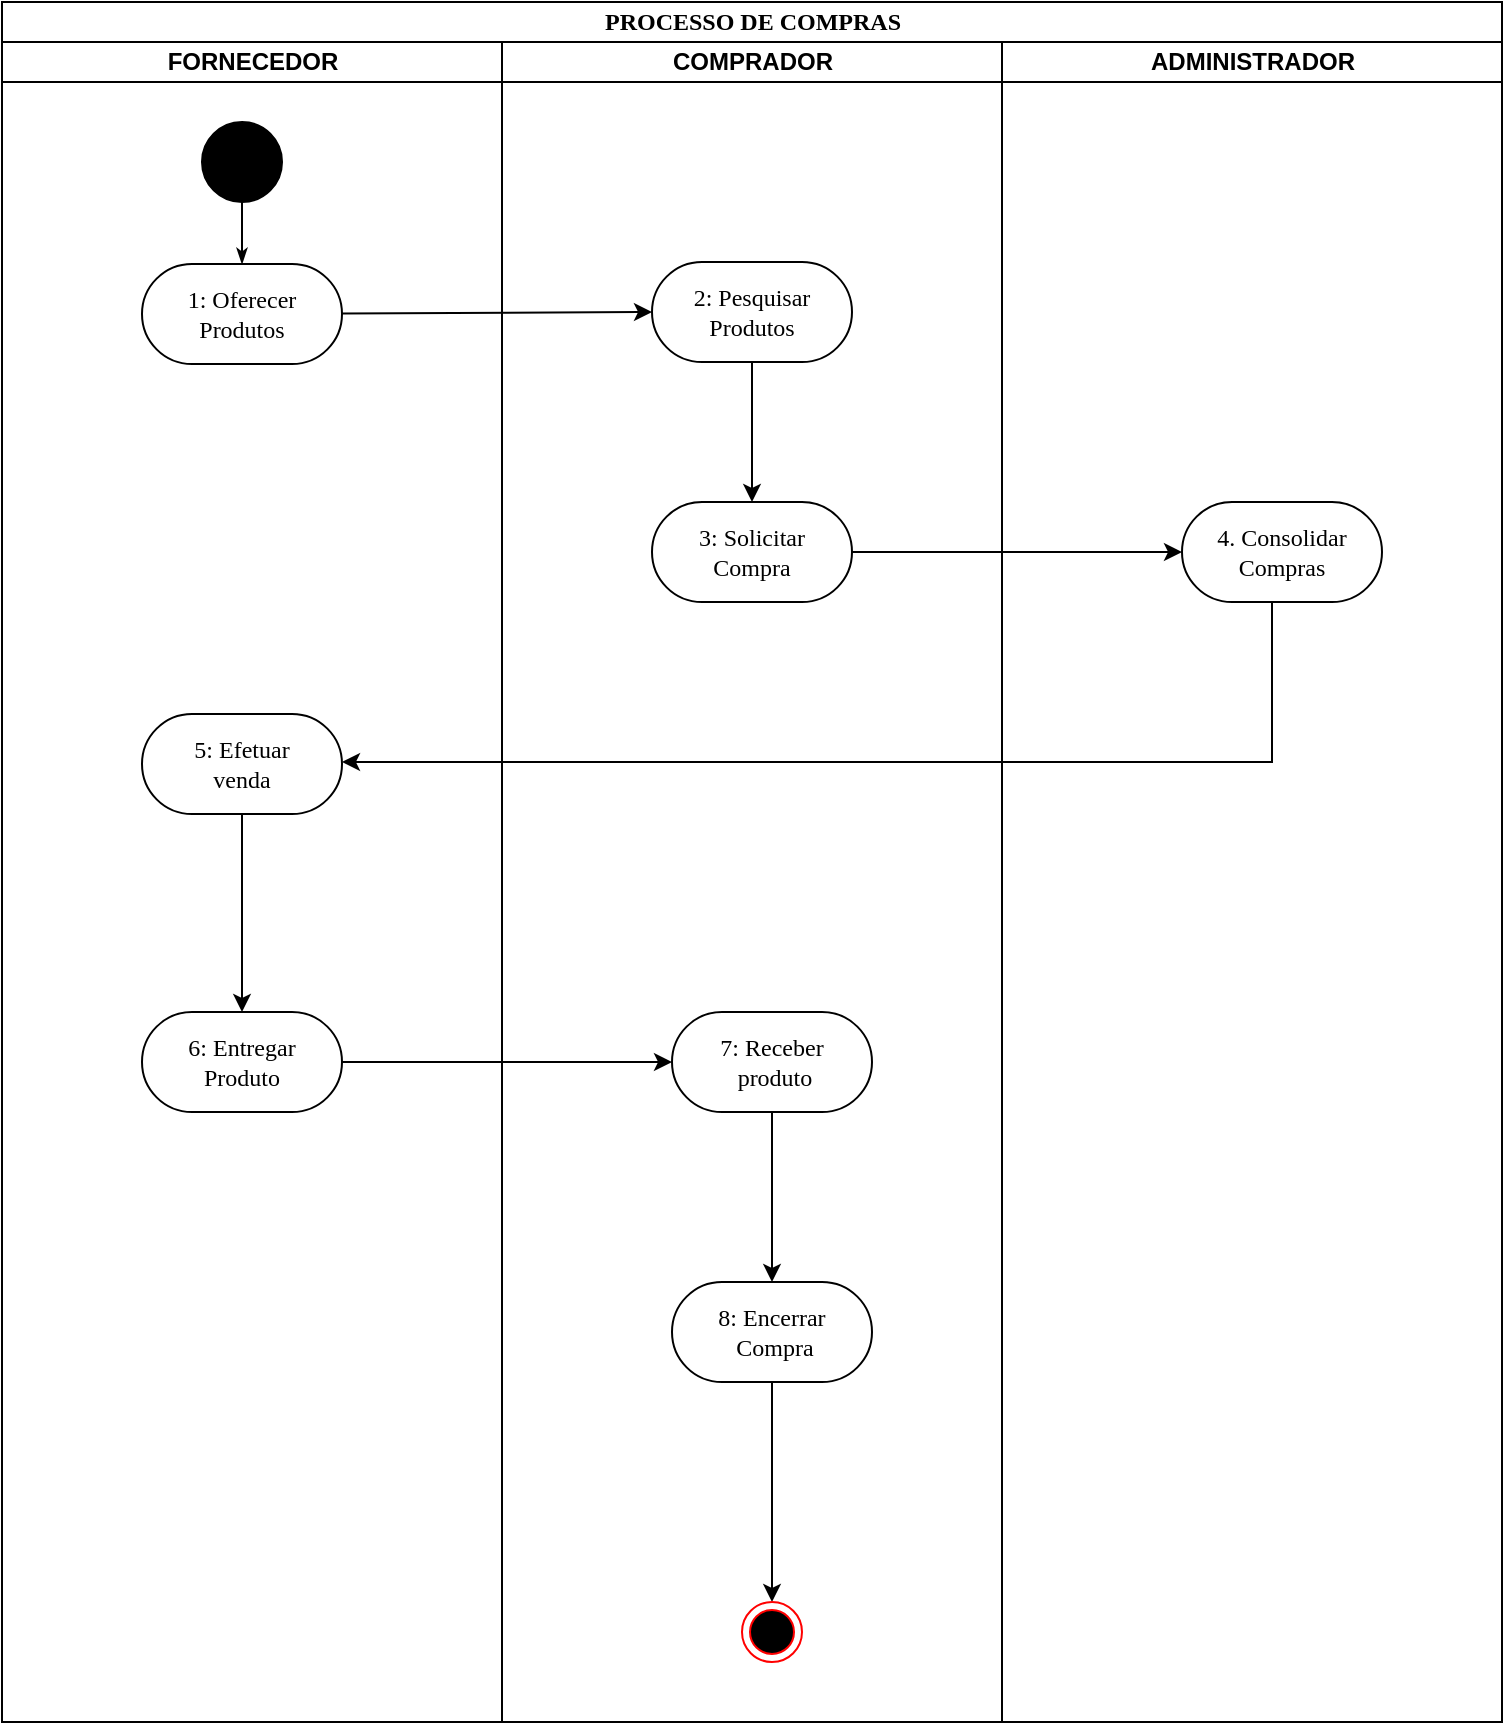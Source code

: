 <mxfile version="15.8.7" type="device" pages="9"><diagram name="Visão Inicial" id="0783ab3e-0a74-02c8-0abd-f7b4e66b4bec"><mxGraphModel dx="1422" dy="832" grid="1" gridSize="10" guides="1" tooltips="1" connect="1" arrows="1" fold="1" page="1" pageScale="1" pageWidth="850" pageHeight="1100" background="none" math="0" shadow="0"><root><mxCell id="0"/><mxCell id="1" parent="0"/><mxCell id="1c1d494c118603dd-1" value="PROCESSO DE COMPRAS" style="swimlane;html=1;childLayout=stackLayout;startSize=20;rounded=0;shadow=0;comic=0;labelBackgroundColor=none;strokeWidth=1;fontFamily=Verdana;fontSize=12;align=center;" parent="1" vertex="1"><mxGeometry x="40" y="20" width="750" height="860" as="geometry"/></mxCell><mxCell id="1c1d494c118603dd-2" value="FORNECEDOR" style="swimlane;html=1;startSize=20;" parent="1c1d494c118603dd-1" vertex="1"><mxGeometry y="20" width="250" height="840" as="geometry"/></mxCell><mxCell id="60571a20871a0731-4" value="" style="ellipse;whiteSpace=wrap;html=1;rounded=0;shadow=0;comic=0;labelBackgroundColor=none;strokeWidth=1;fillColor=#000000;fontFamily=Verdana;fontSize=12;align=center;" parent="1c1d494c118603dd-2" vertex="1"><mxGeometry x="100" y="40" width="40" height="40" as="geometry"/></mxCell><mxCell id="60571a20871a0731-8" value="1: Oferecer&lt;br&gt;Produtos" style="rounded=1;whiteSpace=wrap;html=1;shadow=0;comic=0;labelBackgroundColor=none;strokeWidth=1;fontFamily=Verdana;fontSize=12;align=center;arcSize=50;" parent="1c1d494c118603dd-2" vertex="1"><mxGeometry x="70" y="111" width="100" height="50" as="geometry"/></mxCell><mxCell id="1c1d494c118603dd-27" style="edgeStyle=orthogonalEdgeStyle;rounded=0;html=1;labelBackgroundColor=none;startArrow=none;startFill=0;startSize=5;endArrow=classicThin;endFill=1;endSize=5;jettySize=auto;orthogonalLoop=1;strokeWidth=1;fontFamily=Verdana;fontSize=12" parent="1c1d494c118603dd-2" source="60571a20871a0731-4" target="60571a20871a0731-8" edge="1"><mxGeometry relative="1" as="geometry"/></mxCell><mxCell id="J0jTZ6sXV_bPHrIqgwzk-31" style="edgeStyle=none;rounded=0;orthogonalLoop=1;jettySize=auto;html=1;entryX=0.5;entryY=0;entryDx=0;entryDy=0;" parent="1c1d494c118603dd-2" source="J0jTZ6sXV_bPHrIqgwzk-7" target="J0jTZ6sXV_bPHrIqgwzk-9" edge="1"><mxGeometry relative="1" as="geometry"/></mxCell><mxCell id="J0jTZ6sXV_bPHrIqgwzk-7" value="5: Efetuar&lt;br&gt;venda" style="rounded=1;whiteSpace=wrap;html=1;shadow=0;comic=0;labelBackgroundColor=none;strokeWidth=1;fontFamily=Verdana;fontSize=12;align=center;arcSize=50;" parent="1c1d494c118603dd-2" vertex="1"><mxGeometry x="70" y="336" width="100" height="50" as="geometry"/></mxCell><mxCell id="J0jTZ6sXV_bPHrIqgwzk-9" value="6: Entregar &lt;br&gt;Produto" style="rounded=1;whiteSpace=wrap;html=1;shadow=0;comic=0;labelBackgroundColor=none;strokeWidth=1;fontFamily=Verdana;fontSize=12;align=center;arcSize=50;" parent="1c1d494c118603dd-2" vertex="1"><mxGeometry x="70" y="485" width="100" height="50" as="geometry"/></mxCell><mxCell id="1c1d494c118603dd-3" value="COMPRADOR" style="swimlane;html=1;startSize=20;" parent="1c1d494c118603dd-1" vertex="1"><mxGeometry x="250" y="20" width="250" height="840" as="geometry"/></mxCell><mxCell id="J0jTZ6sXV_bPHrIqgwzk-4" style="edgeStyle=orthogonalEdgeStyle;rounded=0;orthogonalLoop=1;jettySize=auto;html=1;entryX=0.5;entryY=0;entryDx=0;entryDy=0;" parent="1c1d494c118603dd-3" source="J0jTZ6sXV_bPHrIqgwzk-2" target="1c1d494c118603dd-5" edge="1"><mxGeometry relative="1" as="geometry"/></mxCell><mxCell id="J0jTZ6sXV_bPHrIqgwzk-2" value="2: Pesquisar&lt;br&gt;Produtos" style="rounded=1;whiteSpace=wrap;html=1;shadow=0;comic=0;labelBackgroundColor=none;strokeWidth=1;fontFamily=Verdana;fontSize=12;align=center;arcSize=50;" parent="1c1d494c118603dd-3" vertex="1"><mxGeometry x="75" y="110" width="100" height="50" as="geometry"/></mxCell><mxCell id="1c1d494c118603dd-5" value="3: Solicitar &lt;br&gt;Compra" style="rounded=1;whiteSpace=wrap;html=1;shadow=0;comic=0;labelBackgroundColor=none;strokeWidth=1;fontFamily=Verdana;fontSize=12;align=center;arcSize=50;" parent="1c1d494c118603dd-3" vertex="1"><mxGeometry x="75" y="230" width="100" height="50" as="geometry"/></mxCell><mxCell id="J0jTZ6sXV_bPHrIqgwzk-35" style="edgeStyle=none;rounded=0;orthogonalLoop=1;jettySize=auto;html=1;entryX=0.5;entryY=0;entryDx=0;entryDy=0;" parent="1c1d494c118603dd-3" source="J0jTZ6sXV_bPHrIqgwzk-11" target="J0jTZ6sXV_bPHrIqgwzk-28" edge="1"><mxGeometry relative="1" as="geometry"/></mxCell><mxCell id="J0jTZ6sXV_bPHrIqgwzk-11" value="7: Receber&lt;br&gt;&amp;nbsp;produto" style="rounded=1;whiteSpace=wrap;html=1;shadow=0;comic=0;labelBackgroundColor=none;strokeWidth=1;fontFamily=Verdana;fontSize=12;align=center;arcSize=50;" parent="1c1d494c118603dd-3" vertex="1"><mxGeometry x="85" y="485" width="100" height="50" as="geometry"/></mxCell><mxCell id="7tF6S3a6ijJVnixu7lyx-2" style="edgeStyle=orthogonalEdgeStyle;rounded=0;orthogonalLoop=1;jettySize=auto;html=1;entryX=0.5;entryY=0;entryDx=0;entryDy=0;" parent="1c1d494c118603dd-3" source="J0jTZ6sXV_bPHrIqgwzk-28" target="7tF6S3a6ijJVnixu7lyx-1" edge="1"><mxGeometry relative="1" as="geometry"/></mxCell><mxCell id="J0jTZ6sXV_bPHrIqgwzk-28" value="8: Encerrar&lt;br&gt;&amp;nbsp;Compra" style="rounded=1;whiteSpace=wrap;html=1;shadow=0;comic=0;labelBackgroundColor=none;strokeWidth=1;fontFamily=Verdana;fontSize=12;align=center;arcSize=50;" parent="1c1d494c118603dd-3" vertex="1"><mxGeometry x="85" y="620" width="100" height="50" as="geometry"/></mxCell><mxCell id="7tF6S3a6ijJVnixu7lyx-1" value="" style="ellipse;html=1;shape=endState;fillColor=#000000;strokeColor=#ff0000;" parent="1c1d494c118603dd-3" vertex="1"><mxGeometry x="120" y="780" width="30" height="30" as="geometry"/></mxCell><mxCell id="1c1d494c118603dd-4" value="ADMINISTRADOR" style="swimlane;html=1;startSize=20;" parent="1c1d494c118603dd-1" vertex="1"><mxGeometry x="500" y="20" width="250" height="840" as="geometry"/></mxCell><mxCell id="J0jTZ6sXV_bPHrIqgwzk-5" value="4. Consolidar Compras" style="rounded=1;whiteSpace=wrap;html=1;shadow=0;comic=0;labelBackgroundColor=none;strokeWidth=1;fontFamily=Verdana;fontSize=12;align=center;arcSize=50;" parent="1c1d494c118603dd-4" vertex="1"><mxGeometry x="90" y="230" width="100" height="50" as="geometry"/></mxCell><mxCell id="J0jTZ6sXV_bPHrIqgwzk-6" style="edgeStyle=orthogonalEdgeStyle;rounded=0;orthogonalLoop=1;jettySize=auto;html=1;entryX=0;entryY=0.5;entryDx=0;entryDy=0;" parent="1c1d494c118603dd-1" source="1c1d494c118603dd-5" target="J0jTZ6sXV_bPHrIqgwzk-5" edge="1"><mxGeometry relative="1" as="geometry"/></mxCell><mxCell id="J0jTZ6sXV_bPHrIqgwzk-29" style="edgeStyle=none;rounded=0;orthogonalLoop=1;jettySize=auto;html=1;entryX=0;entryY=0.5;entryDx=0;entryDy=0;" parent="1c1d494c118603dd-1" source="60571a20871a0731-8" target="J0jTZ6sXV_bPHrIqgwzk-2" edge="1"><mxGeometry relative="1" as="geometry"/></mxCell><mxCell id="J0jTZ6sXV_bPHrIqgwzk-34" style="edgeStyle=none;rounded=0;orthogonalLoop=1;jettySize=auto;html=1;" parent="1c1d494c118603dd-1" source="J0jTZ6sXV_bPHrIqgwzk-9" target="J0jTZ6sXV_bPHrIqgwzk-11" edge="1"><mxGeometry relative="1" as="geometry"/></mxCell><mxCell id="J0jTZ6sXV_bPHrIqgwzk-8" style="edgeStyle=orthogonalEdgeStyle;rounded=0;orthogonalLoop=1;jettySize=auto;html=1;" parent="1" source="J0jTZ6sXV_bPHrIqgwzk-5" edge="1"><mxGeometry relative="1" as="geometry"><mxPoint x="210" y="400" as="targetPoint"/><Array as="points"><mxPoint x="675" y="400"/></Array></mxGeometry></mxCell></root></mxGraphModel></diagram><diagram id="n3QPbbLTKfdfJ14kRovU" name="1"><mxGraphModel dx="981" dy="-426" grid="1" gridSize="10" guides="1" tooltips="1" connect="1" arrows="1" fold="1" page="1" pageScale="1" pageWidth="1500" pageHeight="500" math="0" shadow="0"><root><mxCell id="zQEdBaY8TqFcmejOYOUb-0"/><mxCell id="zQEdBaY8TqFcmejOYOUb-1" parent="zQEdBaY8TqFcmejOYOUb-0"/><mxCell id="kfUgjNjW9_G5OJp2clko-0" value="FORNECEDOR ( 1 )" style="swimlane;html=1;startSize=20;" parent="zQEdBaY8TqFcmejOYOUb-1" vertex="1"><mxGeometry x="40" y="1200" width="1030" height="730" as="geometry"/></mxCell><mxCell id="kfUgjNjW9_G5OJp2clko-1" value="" style="ellipse;whiteSpace=wrap;html=1;rounded=0;shadow=0;comic=0;labelBackgroundColor=none;strokeWidth=1;fillColor=#000000;fontFamily=Verdana;fontSize=12;align=center;" parent="kfUgjNjW9_G5OJp2clko-0" vertex="1"><mxGeometry x="100" y="40" width="40" height="40" as="geometry"/></mxCell><mxCell id="kfUgjNjW9_G5OJp2clko-2" style="edgeStyle=none;rounded=0;orthogonalLoop=1;jettySize=auto;html=1;" parent="kfUgjNjW9_G5OJp2clko-0" source="kfUgjNjW9_G5OJp2clko-3" target="kfUgjNjW9_G5OJp2clko-9" edge="1"><mxGeometry relative="1" as="geometry"/></mxCell><mxCell id="kfUgjNjW9_G5OJp2clko-3" value="1.1 Cadastrar estoque de produtos" style="rounded=1;whiteSpace=wrap;html=1;shadow=0;comic=0;labelBackgroundColor=none;strokeWidth=1;fontFamily=Verdana;fontSize=12;align=center;arcSize=50;" parent="kfUgjNjW9_G5OJp2clko-0" vertex="1"><mxGeometry x="40" y="111" width="160" height="50" as="geometry"/></mxCell><mxCell id="kfUgjNjW9_G5OJp2clko-4" style="edgeStyle=orthogonalEdgeStyle;rounded=0;html=1;labelBackgroundColor=none;startArrow=none;startFill=0;startSize=5;endArrow=classicThin;endFill=1;endSize=5;jettySize=auto;orthogonalLoop=1;strokeWidth=1;fontFamily=Verdana;fontSize=12" parent="kfUgjNjW9_G5OJp2clko-0" source="kfUgjNjW9_G5OJp2clko-1" target="kfUgjNjW9_G5OJp2clko-3" edge="1"><mxGeometry relative="1" as="geometry"/></mxCell><mxCell id="kfUgjNjW9_G5OJp2clko-5" style="edgeStyle=none;rounded=0;orthogonalLoop=1;jettySize=auto;html=1;entryX=0.5;entryY=0;entryDx=0;entryDy=0;" parent="kfUgjNjW9_G5OJp2clko-0" source="kfUgjNjW9_G5OJp2clko-6" edge="1"><mxGeometry relative="1" as="geometry"><mxPoint x="120" y="480" as="targetPoint"/></mxGeometry></mxCell><mxCell id="kfUgjNjW9_G5OJp2clko-6" value="1.3: Garantir a quantidade em estoque&amp;nbsp;" style="rounded=1;whiteSpace=wrap;html=1;shadow=0;comic=0;labelBackgroundColor=none;strokeWidth=1;fontFamily=Verdana;fontSize=12;align=center;arcSize=50;" parent="kfUgjNjW9_G5OJp2clko-0" vertex="1"><mxGeometry x="40" y="336" width="160" height="64" as="geometry"/></mxCell><mxCell id="kfUgjNjW9_G5OJp2clko-9" value="1.2 Garantir a fidelidade dos preços" style="rounded=1;whiteSpace=wrap;html=1;shadow=0;comic=0;labelBackgroundColor=none;strokeWidth=1;fontFamily=Verdana;fontSize=12;align=center;arcSize=50;" parent="kfUgjNjW9_G5OJp2clko-0" vertex="1"><mxGeometry x="40" y="220" width="160" height="60" as="geometry"/></mxCell><mxCell id="kfUgjNjW9_G5OJp2clko-10" value="" style="ellipse;html=1;shape=endState;fillColor=#000000;strokeColor=#ff0000;" parent="kfUgjNjW9_G5OJp2clko-0" vertex="1"><mxGeometry x="105" y="480" width="30" height="30" as="geometry"/></mxCell><mxCell id="kfUgjNjW9_G5OJp2clko-11" style="edgeStyle=none;rounded=0;orthogonalLoop=1;jettySize=auto;html=1;entryX=0.5;entryY=0;entryDx=0;entryDy=0;" parent="kfUgjNjW9_G5OJp2clko-0" source="kfUgjNjW9_G5OJp2clko-9" target="kfUgjNjW9_G5OJp2clko-6" edge="1"><mxGeometry relative="1" as="geometry"><mxPoint x="120" y="330" as="targetPoint"/></mxGeometry></mxCell></root></mxGraphModel></diagram><diagram id="ZxrhufbUaDlVjepFbl25" name="2"><mxGraphModel dx="1422" dy="-168" grid="1" gridSize="10" guides="1" tooltips="1" connect="1" arrows="1" fold="1" page="1" pageScale="1" pageWidth="1500" pageHeight="500" math="0" shadow="0"><root><mxCell id="vMMPftf-0K33Ft_jVxf4-0"/><mxCell id="vMMPftf-0K33Ft_jVxf4-1" parent="vMMPftf-0K33Ft_jVxf4-0"/><mxCell id="mjHydrJz4qBTgGMkItO1-0" value="COMPRADOR ( 2 )" style="swimlane;html=1;startSize=20;" parent="vMMPftf-0K33Ft_jVxf4-1" vertex="1"><mxGeometry x="40" y="1040" width="1120" height="1060" as="geometry"/></mxCell><mxCell id="mjHydrJz4qBTgGMkItO1-1" value="" style="ellipse;whiteSpace=wrap;html=1;rounded=0;shadow=0;comic=0;labelBackgroundColor=none;strokeWidth=1;fillColor=#000000;fontFamily=Verdana;fontSize=12;align=center;" parent="mjHydrJz4qBTgGMkItO1-0" vertex="1"><mxGeometry x="480" y="90" width="40" height="40" as="geometry"/></mxCell><mxCell id="mjHydrJz4qBTgGMkItO1-2" style="edgeStyle=none;rounded=0;orthogonalLoop=1;jettySize=auto;html=1;endArrow=open;endFill=0;" parent="mjHydrJz4qBTgGMkItO1-0" source="mjHydrJz4qBTgGMkItO1-3" edge="1"><mxGeometry relative="1" as="geometry"><mxPoint x="500" y="270" as="targetPoint"/></mxGeometry></mxCell><mxCell id="mjHydrJz4qBTgGMkItO1-3" value="3: Buscar produtos" style="rounded=1;whiteSpace=wrap;html=1;shadow=0;comic=0;labelBackgroundColor=none;strokeWidth=1;fontFamily=Verdana;fontSize=12;align=center;arcSize=50;" parent="mjHydrJz4qBTgGMkItO1-0" vertex="1"><mxGeometry x="420" y="160" width="160" height="50" as="geometry"/></mxCell><mxCell id="mjHydrJz4qBTgGMkItO1-4" style="edgeStyle=orthogonalEdgeStyle;rounded=0;html=1;labelBackgroundColor=none;startArrow=none;startFill=0;startSize=5;endArrow=open;endFill=0;endSize=5;jettySize=auto;orthogonalLoop=1;strokeWidth=1;fontFamily=Verdana;fontSize=12" parent="mjHydrJz4qBTgGMkItO1-0" source="mjHydrJz4qBTgGMkItO1-1" target="mjHydrJz4qBTgGMkItO1-3" edge="1"><mxGeometry relative="1" as="geometry"/></mxCell><mxCell id="mjHydrJz4qBTgGMkItO1-5" style="edgeStyle=none;rounded=0;orthogonalLoop=1;jettySize=auto;html=1;entryX=0.5;entryY=0;entryDx=0;entryDy=0;endArrow=open;endFill=0;" parent="mjHydrJz4qBTgGMkItO1-0" source="mjHydrJz4qBTgGMkItO1-6" target="mjHydrJz4qBTgGMkItO1-13" edge="1"><mxGeometry relative="1" as="geometry"><mxPoint x="500" y="460" as="targetPoint"/></mxGeometry></mxCell><mxCell id="mjHydrJz4qBTgGMkItO1-6" value="3.3 Filtrar pela categoria" style="rounded=1;whiteSpace=wrap;html=1;shadow=0;comic=0;labelBackgroundColor=none;strokeWidth=1;fontFamily=Verdana;fontSize=12;align=center;arcSize=50;" parent="mjHydrJz4qBTgGMkItO1-0" vertex="1"><mxGeometry x="420" y="350" width="160" height="64" as="geometry"/></mxCell><mxCell id="mjHydrJz4qBTgGMkItO1-7" style="edgeStyle=none;rounded=0;orthogonalLoop=1;jettySize=auto;html=1;entryX=0.5;entryY=0;entryDx=0;entryDy=0;endArrow=open;endFill=0;exitX=0.5;exitY=1;exitDx=0;exitDy=0;" parent="mjHydrJz4qBTgGMkItO1-0" source="mjHydrJz4qBTgGMkItO1-8" target="mjHydrJz4qBTgGMkItO1-6" edge="1"><mxGeometry relative="1" as="geometry"><mxPoint x="500" y="380" as="targetPoint"/><mxPoint x="500" y="330" as="sourcePoint"/></mxGeometry></mxCell><mxCell id="mjHydrJz4qBTgGMkItO1-8" value="" style="rhombus;whiteSpace=wrap;html=1;" parent="mjHydrJz4qBTgGMkItO1-0" vertex="1"><mxGeometry x="479" y="270" width="41" height="41" as="geometry"/></mxCell><mxCell id="mjHydrJz4qBTgGMkItO1-9" value="3.2 Filtrar pela Marca" style="rounded=1;whiteSpace=wrap;html=1;shadow=0;comic=0;labelBackgroundColor=none;strokeWidth=1;fontFamily=Verdana;fontSize=12;align=center;arcSize=50;" parent="mjHydrJz4qBTgGMkItO1-0" vertex="1"><mxGeometry x="640" y="350" width="160" height="64" as="geometry"/></mxCell><mxCell id="mjHydrJz4qBTgGMkItO1-10" value="3.1 Filtrar pelo nome do Item" style="rounded=1;whiteSpace=wrap;html=1;shadow=0;comic=0;labelBackgroundColor=none;strokeWidth=1;fontFamily=Verdana;fontSize=12;align=center;arcSize=50;" parent="mjHydrJz4qBTgGMkItO1-0" vertex="1"><mxGeometry x="220" y="351" width="160" height="64" as="geometry"/></mxCell><mxCell id="mjHydrJz4qBTgGMkItO1-11" style="edgeStyle=orthogonalEdgeStyle;rounded=0;orthogonalLoop=1;jettySize=auto;html=1;endArrow=open;endFill=0;entryX=0.5;entryY=0;entryDx=0;entryDy=0;" parent="mjHydrJz4qBTgGMkItO1-0" source="mjHydrJz4qBTgGMkItO1-8" target="mjHydrJz4qBTgGMkItO1-10" edge="1"><mxGeometry relative="1" as="geometry"><mxPoint x="300" y="345" as="targetPoint"/><Array as="points"><mxPoint x="300" y="291"/></Array></mxGeometry></mxCell><mxCell id="mjHydrJz4qBTgGMkItO1-12" style="edgeStyle=orthogonalEdgeStyle;rounded=0;orthogonalLoop=1;jettySize=auto;html=1;endArrow=open;endFill=0;" parent="mjHydrJz4qBTgGMkItO1-0" source="mjHydrJz4qBTgGMkItO1-8" target="mjHydrJz4qBTgGMkItO1-9" edge="1"><mxGeometry relative="1" as="geometry"><mxPoint x="580" y="10.5" as="targetPoint"/></mxGeometry></mxCell><mxCell id="mjHydrJz4qBTgGMkItO1-13" value="" style="rhombus;whiteSpace=wrap;html=1;" parent="mjHydrJz4qBTgGMkItO1-0" vertex="1"><mxGeometry x="480" y="470" width="41" height="41" as="geometry"/></mxCell><mxCell id="mjHydrJz4qBTgGMkItO1-14" style="edgeStyle=orthogonalEdgeStyle;rounded=0;orthogonalLoop=1;jettySize=auto;html=1;endArrow=open;endFill=0;entryX=0.5;entryY=1;entryDx=0;entryDy=0;" parent="mjHydrJz4qBTgGMkItO1-0" source="mjHydrJz4qBTgGMkItO1-13" target="mjHydrJz4qBTgGMkItO1-10" edge="1"><mxGeometry relative="1" as="geometry"><mxPoint x="300.0" y="490" as="targetPoint"/></mxGeometry></mxCell><mxCell id="mjHydrJz4qBTgGMkItO1-15" style="edgeStyle=orthogonalEdgeStyle;rounded=0;orthogonalLoop=1;jettySize=auto;html=1;endArrow=open;endFill=0;entryX=0.5;entryY=1;entryDx=0;entryDy=0;" parent="mjHydrJz4qBTgGMkItO1-0" source="mjHydrJz4qBTgGMkItO1-13" target="mjHydrJz4qBTgGMkItO1-9" edge="1"><mxGeometry relative="1" as="geometry"><mxPoint x="720" y="490" as="targetPoint"/></mxGeometry></mxCell><mxCell id="mjHydrJz4qBTgGMkItO1-16" value="3.4 Encontrar Item Desejado&amp;nbsp;" style="rounded=1;whiteSpace=wrap;html=1;shadow=0;comic=0;labelBackgroundColor=none;strokeWidth=1;fontFamily=Verdana;fontSize=12;align=center;arcSize=50;" parent="mjHydrJz4qBTgGMkItO1-0" vertex="1"><mxGeometry x="420" y="570" width="160" height="60" as="geometry"/></mxCell><mxCell id="mjHydrJz4qBTgGMkItO1-17" style="edgeStyle=none;rounded=0;orthogonalLoop=1;jettySize=auto;html=1;entryX=0.5;entryY=0;entryDx=0;entryDy=0;endArrow=open;endFill=0;" parent="mjHydrJz4qBTgGMkItO1-0" source="mjHydrJz4qBTgGMkItO1-18" target="mjHydrJz4qBTgGMkItO1-21" edge="1"><mxGeometry relative="1" as="geometry"/></mxCell><mxCell id="mjHydrJz4qBTgGMkItO1-18" value="3.5 Adicionar quantidade desejada à lista" style="rounded=1;whiteSpace=wrap;html=1;shadow=0;comic=0;labelBackgroundColor=none;strokeWidth=1;fontFamily=Verdana;fontSize=12;align=center;arcSize=50;" parent="mjHydrJz4qBTgGMkItO1-0" vertex="1"><mxGeometry x="420.5" y="710" width="160" height="64" as="geometry"/></mxCell><mxCell id="mjHydrJz4qBTgGMkItO1-19" style="edgeStyle=orthogonalEdgeStyle;rounded=0;orthogonalLoop=1;jettySize=auto;html=1;endArrow=open;endFill=0;exitX=0.5;exitY=1;exitDx=0;exitDy=0;" parent="mjHydrJz4qBTgGMkItO1-0" source="mjHydrJz4qBTgGMkItO1-16" target="mjHydrJz4qBTgGMkItO1-18" edge="1"><mxGeometry relative="1" as="geometry"><mxPoint x="511" y="580" as="targetPoint"/><mxPoint x="510.529" y="520.971" as="sourcePoint"/></mxGeometry></mxCell><mxCell id="mjHydrJz4qBTgGMkItO1-20" style="edgeStyle=none;rounded=0;orthogonalLoop=1;jettySize=auto;html=1;entryX=0.5;entryY=0;entryDx=0;entryDy=0;endArrow=open;endFill=0;" parent="mjHydrJz4qBTgGMkItO1-0" source="mjHydrJz4qBTgGMkItO1-21" target="mjHydrJz4qBTgGMkItO1-24" edge="1"><mxGeometry relative="1" as="geometry"/></mxCell><mxCell id="mjHydrJz4qBTgGMkItO1-21" value="3.6 Finalizar Compra" style="rounded=1;whiteSpace=wrap;html=1;shadow=0;comic=0;labelBackgroundColor=none;strokeWidth=1;fontFamily=Verdana;fontSize=12;align=center;arcSize=50;" parent="mjHydrJz4qBTgGMkItO1-0" vertex="1"><mxGeometry x="420.5" y="830" width="160" height="64" as="geometry"/></mxCell><mxCell id="mjHydrJz4qBTgGMkItO1-22" style="edgeStyle=none;rounded=0;orthogonalLoop=1;jettySize=auto;html=1;endArrow=open;endFill=0;entryX=0;entryY=0.5;entryDx=0;entryDy=0;" parent="mjHydrJz4qBTgGMkItO1-0" source="mjHydrJz4qBTgGMkItO1-24" target="mjHydrJz4qBTgGMkItO1-25" edge="1"><mxGeometry relative="1" as="geometry"><mxPoint x="590" y="920" as="targetPoint"/></mxGeometry></mxCell><mxCell id="mjHydrJz4qBTgGMkItO1-23" value="SIM" style="edgeLabel;html=1;align=center;verticalAlign=middle;resizable=0;points=[];" parent="mjHydrJz4qBTgGMkItO1-22" vertex="1" connectable="0"><mxGeometry x="0.102" relative="1" as="geometry"><mxPoint x="-7" y="-10" as="offset"/></mxGeometry></mxCell><mxCell id="mjHydrJz4qBTgGMkItO1-24" value="" style="rhombus;whiteSpace=wrap;html=1;" parent="mjHydrJz4qBTgGMkItO1-0" vertex="1"><mxGeometry x="480" y="940" width="41" height="41" as="geometry"/></mxCell><mxCell id="mjHydrJz4qBTgGMkItO1-25" value="3.8 Enviar Pedido" style="rounded=1;whiteSpace=wrap;html=1;shadow=0;comic=0;labelBackgroundColor=none;strokeWidth=1;fontFamily=Verdana;fontSize=12;align=center;arcSize=50;" parent="mjHydrJz4qBTgGMkItO1-0" vertex="1"><mxGeometry x="640" y="928.5" width="160" height="64" as="geometry"/></mxCell><mxCell id="mjHydrJz4qBTgGMkItO1-26" style="edgeStyle=orthogonalEdgeStyle;rounded=0;orthogonalLoop=1;jettySize=auto;html=1;entryX=0;entryY=0.5;entryDx=0;entryDy=0;endArrow=open;endFill=0;" parent="mjHydrJz4qBTgGMkItO1-0" source="mjHydrJz4qBTgGMkItO1-27" target="mjHydrJz4qBTgGMkItO1-3" edge="1"><mxGeometry relative="1" as="geometry"><Array as="points"><mxPoint x="160" y="961"/><mxPoint x="160" y="185"/></Array></mxGeometry></mxCell><mxCell id="mjHydrJz4qBTgGMkItO1-27" value="3.7 Continuar Compras" style="rounded=1;whiteSpace=wrap;html=1;shadow=0;comic=0;labelBackgroundColor=none;strokeWidth=1;fontFamily=Verdana;fontSize=12;align=center;arcSize=50;" parent="mjHydrJz4qBTgGMkItO1-0" vertex="1"><mxGeometry x="200" y="928.5" width="160" height="64" as="geometry"/></mxCell><mxCell id="mjHydrJz4qBTgGMkItO1-28" style="edgeStyle=none;rounded=0;orthogonalLoop=1;jettySize=auto;html=1;endArrow=open;endFill=0;entryX=1;entryY=0.5;entryDx=0;entryDy=0;" parent="mjHydrJz4qBTgGMkItO1-0" source="mjHydrJz4qBTgGMkItO1-24" target="mjHydrJz4qBTgGMkItO1-27" edge="1"><mxGeometry relative="1" as="geometry"><mxPoint x="340" y="890" as="targetPoint"/></mxGeometry></mxCell><mxCell id="mjHydrJz4qBTgGMkItO1-29" value="NÃO" style="edgeLabel;html=1;align=center;verticalAlign=middle;resizable=0;points=[];" parent="mjHydrJz4qBTgGMkItO1-28" vertex="1" connectable="0"><mxGeometry x="-0.214" y="1" relative="1" as="geometry"><mxPoint x="-13" y="-11" as="offset"/></mxGeometry></mxCell><mxCell id="mjHydrJz4qBTgGMkItO1-30" value="" style="ellipse;html=1;shape=endState;fillColor=#000000;strokeColor=#ff0000;" parent="mjHydrJz4qBTgGMkItO1-0" vertex="1"><mxGeometry x="870" y="945.5" width="30" height="30" as="geometry"/></mxCell><mxCell id="mjHydrJz4qBTgGMkItO1-31" style="edgeStyle=orthogonalEdgeStyle;rounded=0;orthogonalLoop=1;jettySize=auto;html=1;endArrow=open;endFill=0;" parent="vMMPftf-0K33Ft_jVxf4-1" source="mjHydrJz4qBTgGMkItO1-13" edge="1"><mxGeometry relative="1" as="geometry"><mxPoint x="541" y="1610" as="targetPoint"/></mxGeometry></mxCell><mxCell id="mjHydrJz4qBTgGMkItO1-32" style="edgeStyle=orthogonalEdgeStyle;rounded=0;orthogonalLoop=1;jettySize=auto;html=1;endArrow=open;endFill=0;" parent="vMMPftf-0K33Ft_jVxf4-1" source="mjHydrJz4qBTgGMkItO1-25" edge="1"><mxGeometry relative="1" as="geometry"><mxPoint x="910" y="2000.5" as="targetPoint"/></mxGeometry></mxCell></root></mxGraphModel></diagram><diagram id="OPJLKiMPd43hzRNhbTfN" name="3"><mxGraphModel dx="1422" dy="332" grid="1" gridSize="10" guides="1" tooltips="1" connect="1" arrows="1" fold="1" page="1" pageScale="1" pageWidth="1500" pageHeight="500" math="0" shadow="0"><root><mxCell id="yix30M-ISubfHEm31--L-0"/><mxCell id="yix30M-ISubfHEm31--L-1" parent="yix30M-ISubfHEm31--L-0"/><mxCell id="sddworN0MnbBB6JFnb90-0" value="COMPRADOR ( 3 )" style="swimlane;html=1;startSize=20;" parent="yix30M-ISubfHEm31--L-1" vertex="1"><mxGeometry x="40" y="520" width="240" height="730" as="geometry"/></mxCell><mxCell id="sddworN0MnbBB6JFnb90-1" value="" style="ellipse;whiteSpace=wrap;html=1;rounded=0;shadow=0;comic=0;labelBackgroundColor=none;strokeWidth=1;fillColor=#000000;fontFamily=Verdana;fontSize=12;align=center;" parent="sddworN0MnbBB6JFnb90-0" vertex="1"><mxGeometry x="100" y="40" width="40" height="40" as="geometry"/></mxCell><mxCell id="sddworN0MnbBB6JFnb90-2" style="edgeStyle=none;rounded=0;orthogonalLoop=1;jettySize=auto;html=1;" parent="sddworN0MnbBB6JFnb90-0" source="sddworN0MnbBB6JFnb90-3" target="sddworN0MnbBB6JFnb90-9" edge="1"><mxGeometry relative="1" as="geometry"/></mxCell><mxCell id="sddworN0MnbBB6JFnb90-3" value="3.1 Selecionado os&lt;br&gt;Items" style="rounded=1;whiteSpace=wrap;html=1;shadow=0;comic=0;labelBackgroundColor=none;strokeWidth=1;fontFamily=Verdana;fontSize=12;align=center;arcSize=50;" parent="sddworN0MnbBB6JFnb90-0" vertex="1"><mxGeometry x="40" y="111" width="160" height="50" as="geometry"/></mxCell><mxCell id="sddworN0MnbBB6JFnb90-4" style="edgeStyle=orthogonalEdgeStyle;rounded=0;html=1;labelBackgroundColor=none;startArrow=none;startFill=0;startSize=5;endArrow=classicThin;endFill=1;endSize=5;jettySize=auto;orthogonalLoop=1;strokeWidth=1;fontFamily=Verdana;fontSize=12" parent="sddworN0MnbBB6JFnb90-0" source="sddworN0MnbBB6JFnb90-1" target="sddworN0MnbBB6JFnb90-3" edge="1"><mxGeometry relative="1" as="geometry"/></mxCell><mxCell id="sddworN0MnbBB6JFnb90-5" style="edgeStyle=none;rounded=0;orthogonalLoop=1;jettySize=auto;html=1;entryX=0.5;entryY=0;entryDx=0;entryDy=0;" parent="sddworN0MnbBB6JFnb90-0" source="sddworN0MnbBB6JFnb90-6" target="sddworN0MnbBB6JFnb90-8" edge="1"><mxGeometry relative="1" as="geometry"/></mxCell><mxCell id="sddworN0MnbBB6JFnb90-6" value="3.3:&amp;nbsp; submeter Pedido" style="rounded=1;whiteSpace=wrap;html=1;shadow=0;comic=0;labelBackgroundColor=none;strokeWidth=1;fontFamily=Verdana;fontSize=12;align=center;arcSize=50;" parent="sddworN0MnbBB6JFnb90-0" vertex="1"><mxGeometry x="40" y="336" width="160" height="64" as="geometry"/></mxCell><mxCell id="sddworN0MnbBB6JFnb90-7" style="edgeStyle=none;rounded=0;orthogonalLoop=1;jettySize=auto;html=1;entryX=0.5;entryY=0;entryDx=0;entryDy=0;" parent="sddworN0MnbBB6JFnb90-0" source="sddworN0MnbBB6JFnb90-8" target="sddworN0MnbBB6JFnb90-10" edge="1"><mxGeometry relative="1" as="geometry"/></mxCell><mxCell id="sddworN0MnbBB6JFnb90-8" value="3.4 Receber &lt;br&gt;recibo provisorio" style="rounded=1;whiteSpace=wrap;html=1;shadow=0;comic=0;labelBackgroundColor=none;strokeWidth=1;fontFamily=Verdana;fontSize=12;align=center;arcSize=50;" parent="sddworN0MnbBB6JFnb90-0" vertex="1"><mxGeometry x="40" y="480" width="160" height="60" as="geometry"/></mxCell><mxCell id="sddworN0MnbBB6JFnb90-9" value="3.2 confirmar&lt;br&gt;quantidade e data de provisionamento" style="rounded=1;whiteSpace=wrap;html=1;shadow=0;comic=0;labelBackgroundColor=none;strokeWidth=1;fontFamily=Verdana;fontSize=12;align=center;arcSize=50;" parent="sddworN0MnbBB6JFnb90-0" vertex="1"><mxGeometry x="40" y="220" width="160" height="60" as="geometry"/></mxCell><mxCell id="sddworN0MnbBB6JFnb90-10" value="" style="ellipse;html=1;shape=endState;fillColor=#000000;strokeColor=#ff0000;" parent="sddworN0MnbBB6JFnb90-0" vertex="1"><mxGeometry x="105" y="630" width="30" height="30" as="geometry"/></mxCell><mxCell id="sddworN0MnbBB6JFnb90-11" style="edgeStyle=none;rounded=0;orthogonalLoop=1;jettySize=auto;html=1;entryX=0.5;entryY=0;entryDx=0;entryDy=0;" parent="sddworN0MnbBB6JFnb90-0" source="sddworN0MnbBB6JFnb90-9" target="sddworN0MnbBB6JFnb90-6" edge="1"><mxGeometry relative="1" as="geometry"><mxPoint x="120" y="330" as="targetPoint"/></mxGeometry></mxCell></root></mxGraphModel></diagram><diagram id="ZKi-sp-xM1cS46zICtBi" name="4"><mxGraphModel dx="981" dy="74" grid="1" gridSize="10" guides="1" tooltips="1" connect="1" arrows="1" fold="1" page="1" pageScale="1" pageWidth="1500" pageHeight="500" math="0" shadow="0"><root><mxCell id="wkgShAOwRFWmW6IAQ9Nk-0"/><mxCell id="wkgShAOwRFWmW6IAQ9Nk-1" parent="wkgShAOwRFWmW6IAQ9Nk-0"/><mxCell id="xCc7k2QaRQdRFtkP492s-0" value="ADMINISTRADOR ( 4 )" style="swimlane;html=1;startSize=20;" parent="wkgShAOwRFWmW6IAQ9Nk-1" vertex="1"><mxGeometry x="40" y="520" width="1200" height="730" as="geometry"/></mxCell><mxCell id="xCc7k2QaRQdRFtkP492s-1" value="" style="ellipse;whiteSpace=wrap;html=1;rounded=0;shadow=0;comic=0;labelBackgroundColor=none;strokeWidth=1;fillColor=#000000;fontFamily=Verdana;fontSize=12;align=center;" parent="xCc7k2QaRQdRFtkP492s-0" vertex="1"><mxGeometry x="100" y="40" width="40" height="40" as="geometry"/></mxCell><mxCell id="xCc7k2QaRQdRFtkP492s-2" style="edgeStyle=none;rounded=0;orthogonalLoop=1;jettySize=auto;html=1;" parent="xCc7k2QaRQdRFtkP492s-0" source="xCc7k2QaRQdRFtkP492s-3" target="xCc7k2QaRQdRFtkP492s-9" edge="1"><mxGeometry relative="1" as="geometry"/></mxCell><mxCell id="xCc7k2QaRQdRFtkP492s-3" value="4.1 Agrupar pedidos&lt;br&gt;por data e fonecerdor" style="rounded=1;whiteSpace=wrap;html=1;shadow=0;comic=0;labelBackgroundColor=none;strokeWidth=1;fontFamily=Verdana;fontSize=12;align=center;arcSize=50;" parent="xCc7k2QaRQdRFtkP492s-0" vertex="1"><mxGeometry x="40" y="111" width="160" height="50" as="geometry"/></mxCell><mxCell id="xCc7k2QaRQdRFtkP492s-4" style="edgeStyle=orthogonalEdgeStyle;rounded=0;html=1;labelBackgroundColor=none;startArrow=none;startFill=0;startSize=5;endArrow=classicThin;endFill=1;endSize=5;jettySize=auto;orthogonalLoop=1;strokeWidth=1;fontFamily=Verdana;fontSize=12" parent="xCc7k2QaRQdRFtkP492s-0" source="xCc7k2QaRQdRFtkP492s-1" target="xCc7k2QaRQdRFtkP492s-3" edge="1"><mxGeometry relative="1" as="geometry"/></mxCell><mxCell id="xCc7k2QaRQdRFtkP492s-5" style="edgeStyle=none;rounded=0;orthogonalLoop=1;jettySize=auto;html=1;entryX=0.5;entryY=0;entryDx=0;entryDy=0;" parent="xCc7k2QaRQdRFtkP492s-0" source="xCc7k2QaRQdRFtkP492s-6" target="xCc7k2QaRQdRFtkP492s-8" edge="1"><mxGeometry relative="1" as="geometry"/></mxCell><mxCell id="xCc7k2QaRQdRFtkP492s-6" value="4.3:&amp;nbsp; Analisar Propostas" style="rounded=1;whiteSpace=wrap;html=1;shadow=0;comic=0;labelBackgroundColor=none;strokeWidth=1;fontFamily=Verdana;fontSize=12;align=center;arcSize=50;" parent="xCc7k2QaRQdRFtkP492s-0" vertex="1"><mxGeometry x="40" y="336" width="160" height="64" as="geometry"/></mxCell><mxCell id="xCc7k2QaRQdRFtkP492s-7" style="edgeStyle=none;rounded=0;orthogonalLoop=1;jettySize=auto;html=1;entryX=0.5;entryY=0;entryDx=0;entryDy=0;" parent="xCc7k2QaRQdRFtkP492s-0" source="xCc7k2QaRQdRFtkP492s-8" target="xCc7k2QaRQdRFtkP492s-10" edge="1"><mxGeometry relative="1" as="geometry"/></mxCell><mxCell id="xCc7k2QaRQdRFtkP492s-8" value="4.4 Efetuar Compras com Fornecer" style="rounded=1;whiteSpace=wrap;html=1;shadow=0;comic=0;labelBackgroundColor=none;strokeWidth=1;fontFamily=Verdana;fontSize=12;align=center;arcSize=50;" parent="xCc7k2QaRQdRFtkP492s-0" vertex="1"><mxGeometry x="40" y="480" width="160" height="60" as="geometry"/></mxCell><mxCell id="xCc7k2QaRQdRFtkP492s-9" value="4.2 Realizar Cotações&amp;nbsp;" style="rounded=1;whiteSpace=wrap;html=1;shadow=0;comic=0;labelBackgroundColor=none;strokeWidth=1;fontFamily=Verdana;fontSize=12;align=center;arcSize=50;" parent="xCc7k2QaRQdRFtkP492s-0" vertex="1"><mxGeometry x="40" y="220" width="160" height="60" as="geometry"/></mxCell><mxCell id="xCc7k2QaRQdRFtkP492s-10" value="" style="ellipse;html=1;shape=endState;fillColor=#000000;strokeColor=#ff0000;" parent="xCc7k2QaRQdRFtkP492s-0" vertex="1"><mxGeometry x="105" y="630" width="30" height="30" as="geometry"/></mxCell><mxCell id="xCc7k2QaRQdRFtkP492s-11" style="edgeStyle=none;rounded=0;orthogonalLoop=1;jettySize=auto;html=1;entryX=0.5;entryY=0;entryDx=0;entryDy=0;" parent="xCc7k2QaRQdRFtkP492s-0" source="xCc7k2QaRQdRFtkP492s-9" target="xCc7k2QaRQdRFtkP492s-6" edge="1"><mxGeometry relative="1" as="geometry"><mxPoint x="120" y="330" as="targetPoint"/></mxGeometry></mxCell></root></mxGraphModel></diagram><diagram id="540v-DyAPPBCm3pHuLXB" name="5"><mxGraphModel dx="1422" dy="332" grid="1" gridSize="10" guides="1" tooltips="1" connect="1" arrows="1" fold="1" page="1" pageScale="1" pageWidth="1500" pageHeight="500" math="0" shadow="0"><root><mxCell id="85BtQTxTBpqFq0IMf_1l-0"/><mxCell id="85BtQTxTBpqFq0IMf_1l-1" parent="85BtQTxTBpqFq0IMf_1l-0"/><mxCell id="zvm0pygff53YhvIQVMdI-0" value="FORNECEDOR (5)" style="swimlane;html=1;startSize=20;" parent="85BtQTxTBpqFq0IMf_1l-1" vertex="1"><mxGeometry x="80" y="560" width="690" height="730" as="geometry"/></mxCell><mxCell id="zvm0pygff53YhvIQVMdI-1" value="" style="ellipse;whiteSpace=wrap;html=1;rounded=0;shadow=0;comic=0;labelBackgroundColor=none;strokeWidth=1;fillColor=#000000;fontFamily=Verdana;fontSize=12;align=center;" parent="zvm0pygff53YhvIQVMdI-0" vertex="1"><mxGeometry x="100" y="40" width="40" height="40" as="geometry"/></mxCell><mxCell id="zvm0pygff53YhvIQVMdI-2" style="edgeStyle=none;rounded=0;orthogonalLoop=1;jettySize=auto;html=1;" parent="zvm0pygff53YhvIQVMdI-0" source="zvm0pygff53YhvIQVMdI-3" target="zvm0pygff53YhvIQVMdI-9" edge="1"><mxGeometry relative="1" as="geometry"/></mxCell><mxCell id="zvm0pygff53YhvIQVMdI-3" value="5.1 Receber &lt;br&gt;Pedido" style="rounded=1;whiteSpace=wrap;html=1;shadow=0;comic=0;labelBackgroundColor=none;strokeWidth=1;fontFamily=Verdana;fontSize=12;align=center;arcSize=50;" parent="zvm0pygff53YhvIQVMdI-0" vertex="1"><mxGeometry x="70" y="111" width="100" height="50" as="geometry"/></mxCell><mxCell id="zvm0pygff53YhvIQVMdI-4" style="edgeStyle=orthogonalEdgeStyle;rounded=0;html=1;labelBackgroundColor=none;startArrow=none;startFill=0;startSize=5;endArrow=classicThin;endFill=1;endSize=5;jettySize=auto;orthogonalLoop=1;strokeWidth=1;fontFamily=Verdana;fontSize=12" parent="zvm0pygff53YhvIQVMdI-0" source="zvm0pygff53YhvIQVMdI-1" target="zvm0pygff53YhvIQVMdI-3" edge="1"><mxGeometry relative="1" as="geometry"/></mxCell><mxCell id="zvm0pygff53YhvIQVMdI-5" style="edgeStyle=none;rounded=0;orthogonalLoop=1;jettySize=auto;html=1;entryX=0.5;entryY=0;entryDx=0;entryDy=0;" parent="zvm0pygff53YhvIQVMdI-0" source="zvm0pygff53YhvIQVMdI-6" target="zvm0pygff53YhvIQVMdI-8" edge="1"><mxGeometry relative="1" as="geometry"/></mxCell><mxCell id="zvm0pygff53YhvIQVMdI-6" value="5.3:&amp;nbsp; Emitir NF" style="rounded=1;whiteSpace=wrap;html=1;shadow=0;comic=0;labelBackgroundColor=none;strokeWidth=1;fontFamily=Verdana;fontSize=12;align=center;arcSize=50;" parent="zvm0pygff53YhvIQVMdI-0" vertex="1"><mxGeometry x="70" y="336" width="100" height="50" as="geometry"/></mxCell><mxCell id="zvm0pygff53YhvIQVMdI-7" style="edgeStyle=none;rounded=0;orthogonalLoop=1;jettySize=auto;html=1;entryX=0.5;entryY=0;entryDx=0;entryDy=0;" parent="zvm0pygff53YhvIQVMdI-0" source="zvm0pygff53YhvIQVMdI-8" target="zvm0pygff53YhvIQVMdI-10" edge="1"><mxGeometry relative="1" as="geometry"/></mxCell><mxCell id="zvm0pygff53YhvIQVMdI-8" value="5.4:&amp;nbsp; Solicitar Transporte" style="rounded=1;whiteSpace=wrap;html=1;shadow=0;comic=0;labelBackgroundColor=none;strokeWidth=1;fontFamily=Verdana;fontSize=12;align=center;arcSize=50;" parent="zvm0pygff53YhvIQVMdI-0" vertex="1"><mxGeometry x="70" y="460" width="100" height="50" as="geometry"/></mxCell><mxCell id="zvm0pygff53YhvIQVMdI-9" value="5.2 Separar Produtos" style="rounded=1;whiteSpace=wrap;html=1;shadow=0;comic=0;labelBackgroundColor=none;strokeWidth=1;fontFamily=Verdana;fontSize=12;align=center;arcSize=50;" parent="zvm0pygff53YhvIQVMdI-0" vertex="1"><mxGeometry x="70" y="220" width="100" height="50" as="geometry"/></mxCell><mxCell id="zvm0pygff53YhvIQVMdI-10" value="" style="ellipse;html=1;shape=endState;fillColor=#000000;strokeColor=#ff0000;" parent="zvm0pygff53YhvIQVMdI-0" vertex="1"><mxGeometry x="105" y="630" width="30" height="30" as="geometry"/></mxCell><mxCell id="zvm0pygff53YhvIQVMdI-11" style="edgeStyle=none;rounded=0;orthogonalLoop=1;jettySize=auto;html=1;" parent="85BtQTxTBpqFq0IMf_1l-1" source="zvm0pygff53YhvIQVMdI-9" edge="1"><mxGeometry relative="1" as="geometry"><mxPoint x="200" y="890" as="targetPoint"/></mxGeometry></mxCell></root></mxGraphModel></diagram><diagram id="34j9T5u06ZxxzKQ519Yd" name="6"><mxGraphModel dx="1185" dy="193" grid="1" gridSize="10" guides="1" tooltips="1" connect="1" arrows="1" fold="1" page="1" pageScale="1" pageWidth="1500" pageHeight="500" math="0" shadow="0"><root><mxCell id="yZ8vSzGNqYvYE75W6kew-0"/><mxCell id="yZ8vSzGNqYvYE75W6kew-1" parent="yZ8vSzGNqYvYE75W6kew-0"/><mxCell id="WK_tiSVs128IcjJW_GIG-0" value="FORNECEDOR (6)" style="swimlane;html=1;startSize=20;" vertex="1" parent="yZ8vSzGNqYvYE75W6kew-1"><mxGeometry x="80" y="560" width="250" height="730" as="geometry"/></mxCell><mxCell id="WK_tiSVs128IcjJW_GIG-1" value="" style="ellipse;whiteSpace=wrap;html=1;rounded=0;shadow=0;comic=0;labelBackgroundColor=none;strokeWidth=1;fillColor=#000000;fontFamily=Verdana;fontSize=12;align=center;" vertex="1" parent="WK_tiSVs128IcjJW_GIG-0"><mxGeometry x="100" y="40" width="40" height="40" as="geometry"/></mxCell><mxCell id="WK_tiSVs128IcjJW_GIG-2" style="edgeStyle=none;rounded=0;orthogonalLoop=1;jettySize=auto;html=1;" edge="1" parent="WK_tiSVs128IcjJW_GIG-0" source="WK_tiSVs128IcjJW_GIG-3" target="WK_tiSVs128IcjJW_GIG-9"><mxGeometry relative="1" as="geometry"/></mxCell><mxCell id="WK_tiSVs128IcjJW_GIG-3" value="5.1 Emitir provisionamento de entrega" style="rounded=1;whiteSpace=wrap;html=1;shadow=0;comic=0;labelBackgroundColor=none;strokeWidth=1;fontFamily=Verdana;fontSize=12;align=center;arcSize=50;" vertex="1" parent="WK_tiSVs128IcjJW_GIG-0"><mxGeometry x="61.5" y="111" width="117" height="58.5" as="geometry"/></mxCell><mxCell id="WK_tiSVs128IcjJW_GIG-4" style="edgeStyle=orthogonalEdgeStyle;rounded=0;html=1;labelBackgroundColor=none;startArrow=none;startFill=0;startSize=5;endArrow=classicThin;endFill=1;endSize=5;jettySize=auto;orthogonalLoop=1;strokeWidth=1;fontFamily=Verdana;fontSize=12" edge="1" parent="WK_tiSVs128IcjJW_GIG-0" source="WK_tiSVs128IcjJW_GIG-1" target="WK_tiSVs128IcjJW_GIG-3"><mxGeometry relative="1" as="geometry"/></mxCell><mxCell id="WK_tiSVs128IcjJW_GIG-9" value="5.2 Dispachar Pedidos" style="rounded=1;whiteSpace=wrap;html=1;shadow=0;comic=0;labelBackgroundColor=none;strokeWidth=1;fontFamily=Verdana;fontSize=12;align=center;arcSize=50;" vertex="1" parent="WK_tiSVs128IcjJW_GIG-0"><mxGeometry x="70" y="220" width="100" height="50" as="geometry"/></mxCell><mxCell id="WK_tiSVs128IcjJW_GIG-10" value="" style="ellipse;html=1;shape=endState;fillColor=#000000;strokeColor=#ff0000;" vertex="1" parent="WK_tiSVs128IcjJW_GIG-0"><mxGeometry x="105" y="330" width="30" height="30" as="geometry"/></mxCell><mxCell id="WK_tiSVs128IcjJW_GIG-11" style="edgeStyle=none;rounded=0;orthogonalLoop=1;jettySize=auto;html=1;" edge="1" parent="yZ8vSzGNqYvYE75W6kew-1" source="WK_tiSVs128IcjJW_GIG-9"><mxGeometry relative="1" as="geometry"><mxPoint x="200" y="890" as="targetPoint"/></mxGeometry></mxCell></root></mxGraphModel></diagram><diagram id="zslBcGL6-qwTyuCdDvf1" name="Sugestão"><mxGraphModel dx="2031" dy="1189" grid="1" gridSize="10" guides="1" tooltips="1" connect="1" arrows="1" fold="1" page="1" pageScale="1" pageWidth="1500" pageHeight="500" math="0" shadow="0"><root><mxCell id="cxrrBJeKoUUJ4fEqQlVw-0"/><mxCell id="cxrrBJeKoUUJ4fEqQlVw-1" parent="cxrrBJeKoUUJ4fEqQlVw-0"/><mxCell id="2tUBSQkXr9AKGbXfswRj-0" value="O PROCESSO" style="swimlane;html=1;childLayout=stackLayout;startSize=20;rounded=0;shadow=0;comic=0;labelBackgroundColor=none;strokeWidth=1;fontFamily=Verdana;fontSize=12;align=center;" parent="cxrrBJeKoUUJ4fEqQlVw-1" vertex="1"><mxGeometry x="40" y="20" width="1050" height="1140" as="geometry"/></mxCell><mxCell id="2tUBSQkXr9AKGbXfswRj-1" value="FORNECEDOR" style="swimlane;html=1;startSize=20;" parent="2tUBSQkXr9AKGbXfswRj-0" vertex="1"><mxGeometry y="20" width="250" height="1120" as="geometry"/></mxCell><mxCell id="2tUBSQkXr9AKGbXfswRj-2" value="" style="ellipse;whiteSpace=wrap;html=1;rounded=0;shadow=0;comic=0;labelBackgroundColor=none;strokeWidth=1;fillColor=#000000;fontFamily=Verdana;fontSize=12;align=center;" parent="2tUBSQkXr9AKGbXfswRj-1" vertex="1"><mxGeometry x="100" y="40" width="40" height="40" as="geometry"/></mxCell><mxCell id="2tUBSQkXr9AKGbXfswRj-5" style="edgeStyle=none;rounded=0;orthogonalLoop=1;jettySize=auto;html=1;entryX=0.5;entryY=0;entryDx=0;entryDy=0;" parent="2tUBSQkXr9AKGbXfswRj-1" source="2tUBSQkXr9AKGbXfswRj-6" target="2tUBSQkXr9AKGbXfswRj-7" edge="1"><mxGeometry relative="1" as="geometry"/></mxCell><mxCell id="2tUBSQkXr9AKGbXfswRj-6" value="7: Efetuar&lt;br&gt;venda" style="rounded=1;whiteSpace=wrap;html=1;shadow=0;comic=0;labelBackgroundColor=none;strokeWidth=1;fontFamily=Verdana;fontSize=12;align=center;arcSize=50;" parent="2tUBSQkXr9AKGbXfswRj-1" vertex="1"><mxGeometry x="70" y="470" width="100" height="50" as="geometry"/></mxCell><mxCell id="2tUBSQkXr9AKGbXfswRj-7" value="8: Entregar &lt;br&gt;Produto" style="rounded=1;whiteSpace=wrap;html=1;shadow=0;comic=0;labelBackgroundColor=none;strokeWidth=1;fontFamily=Verdana;fontSize=12;align=center;arcSize=50;" parent="2tUBSQkXr9AKGbXfswRj-1" vertex="1"><mxGeometry x="70" y="600" width="100" height="50" as="geometry"/></mxCell><mxCell id="2tUBSQkXr9AKGbXfswRj-3" value="1: Oferecer&lt;br&gt;Produtos" style="rounded=1;whiteSpace=wrap;html=1;shadow=0;comic=0;labelBackgroundColor=none;strokeWidth=1;fontFamily=Verdana;fontSize=12;align=center;arcSize=50;" parent="2tUBSQkXr9AKGbXfswRj-1" vertex="1"><mxGeometry x="70" y="120" width="100" height="50" as="geometry"/></mxCell><mxCell id="2tUBSQkXr9AKGbXfswRj-4" style="edgeStyle=orthogonalEdgeStyle;rounded=0;html=1;labelBackgroundColor=none;startArrow=none;startFill=0;startSize=5;endArrow=classicThin;endFill=1;endSize=5;jettySize=auto;orthogonalLoop=1;strokeWidth=1;fontFamily=Verdana;fontSize=12" parent="2tUBSQkXr9AKGbXfswRj-1" source="2tUBSQkXr9AKGbXfswRj-2" target="2tUBSQkXr9AKGbXfswRj-3" edge="1"><mxGeometry relative="1" as="geometry"/></mxCell><mxCell id="2tUBSQkXr9AKGbXfswRj-19" style="edgeStyle=none;rounded=0;orthogonalLoop=1;jettySize=auto;html=1;" parent="2tUBSQkXr9AKGbXfswRj-0" source="2tUBSQkXr9AKGbXfswRj-7" target="2tUBSQkXr9AKGbXfswRj-13" edge="1"><mxGeometry relative="1" as="geometry"/></mxCell><mxCell id="2tUBSQkXr9AKGbXfswRj-8" value="COMPRADOR" style="swimlane;html=1;startSize=20;" parent="2tUBSQkXr9AKGbXfswRj-0" vertex="1"><mxGeometry x="250" y="20" width="250" height="1120" as="geometry"/></mxCell><mxCell id="2tUBSQkXr9AKGbXfswRj-9" style="edgeStyle=orthogonalEdgeStyle;rounded=0;orthogonalLoop=1;jettySize=auto;html=1;entryX=0.5;entryY=0;entryDx=0;entryDy=0;" parent="2tUBSQkXr9AKGbXfswRj-8" source="2tUBSQkXr9AKGbXfswRj-10" target="2tUBSQkXr9AKGbXfswRj-11" edge="1"><mxGeometry relative="1" as="geometry"/></mxCell><mxCell id="2tUBSQkXr9AKGbXfswRj-10" value="3: buscar&lt;br&gt;Produtos" style="rounded=1;whiteSpace=wrap;html=1;shadow=0;comic=0;labelBackgroundColor=none;strokeWidth=1;fontFamily=Verdana;fontSize=12;align=center;arcSize=50;" parent="2tUBSQkXr9AKGbXfswRj-8" vertex="1"><mxGeometry x="75" y="240" width="100" height="50" as="geometry"/></mxCell><mxCell id="2tUBSQkXr9AKGbXfswRj-11" value="4: Solicitar &lt;br&gt;Compra" style="rounded=1;whiteSpace=wrap;html=1;shadow=0;comic=0;labelBackgroundColor=none;strokeWidth=1;fontFamily=Verdana;fontSize=12;align=center;arcSize=50;" parent="2tUBSQkXr9AKGbXfswRj-8" vertex="1"><mxGeometry x="75" y="360" width="100" height="50" as="geometry"/></mxCell><mxCell id="2tUBSQkXr9AKGbXfswRj-12" style="edgeStyle=none;rounded=0;orthogonalLoop=1;jettySize=auto;html=1;entryX=0.5;entryY=0;entryDx=0;entryDy=0;" parent="2tUBSQkXr9AKGbXfswRj-8" source="2tUBSQkXr9AKGbXfswRj-13" target="2tUBSQkXr9AKGbXfswRj-14" edge="1"><mxGeometry relative="1" as="geometry"/></mxCell><mxCell id="2tUBSQkXr9AKGbXfswRj-13" value="9: Processar produto" style="rounded=1;whiteSpace=wrap;html=1;shadow=0;comic=0;labelBackgroundColor=none;strokeWidth=1;fontFamily=Verdana;fontSize=12;align=center;arcSize=50;" parent="2tUBSQkXr9AKGbXfswRj-8" vertex="1"><mxGeometry x="85" y="600" width="100" height="50" as="geometry"/></mxCell><mxCell id="2tUBSQkXr9AKGbXfswRj-14" value="8: Encerrar&lt;br&gt;&amp;nbsp;Compra" style="rounded=1;whiteSpace=wrap;html=1;shadow=0;comic=0;labelBackgroundColor=none;strokeWidth=1;fontFamily=Verdana;fontSize=12;align=center;arcSize=50;" parent="2tUBSQkXr9AKGbXfswRj-8" vertex="1"><mxGeometry x="85" y="894" width="100" height="50" as="geometry"/></mxCell><mxCell id="xppm2ct1y9A33PZCl3lw-0" style="edgeStyle=orthogonalEdgeStyle;rounded=0;orthogonalLoop=1;jettySize=auto;html=1;entryX=0.5;entryY=0;entryDx=0;entryDy=0;" parent="2tUBSQkXr9AKGbXfswRj-8" target="xppm2ct1y9A33PZCl3lw-1" edge="1"><mxGeometry relative="1" as="geometry"><mxPoint x="135" y="944" as="sourcePoint"/></mxGeometry></mxCell><mxCell id="xppm2ct1y9A33PZCl3lw-1" value="" style="ellipse;html=1;shape=endState;fillColor=#000000;strokeColor=#ff0000;" parent="2tUBSQkXr9AKGbXfswRj-8" vertex="1"><mxGeometry x="120" y="1054" width="30" height="30" as="geometry"/></mxCell><mxCell id="2tUBSQkXr9AKGbXfswRj-17" style="edgeStyle=orthogonalEdgeStyle;rounded=0;orthogonalLoop=1;jettySize=auto;html=1;entryX=0;entryY=0.5;entryDx=0;entryDy=0;" parent="2tUBSQkXr9AKGbXfswRj-0" source="2tUBSQkXr9AKGbXfswRj-11" target="2tUBSQkXr9AKGbXfswRj-16" edge="1"><mxGeometry relative="1" as="geometry"/></mxCell><mxCell id="2tUBSQkXr9AKGbXfswRj-18" style="edgeStyle=orthogonalEdgeStyle;rounded=0;orthogonalLoop=1;jettySize=auto;html=1;entryX=1;entryY=0.5;entryDx=0;entryDy=0;exitX=0.5;exitY=1;exitDx=0;exitDy=0;" parent="2tUBSQkXr9AKGbXfswRj-0" source="2tUBSQkXr9AKGbXfswRj-35" target="2tUBSQkXr9AKGbXfswRj-10" edge="1"><mxGeometry relative="1" as="geometry"/></mxCell><mxCell id="2tUBSQkXr9AKGbXfswRj-33" value="SISTEMA" style="swimlane;html=1;startSize=20;" parent="2tUBSQkXr9AKGbXfswRj-0" vertex="1"><mxGeometry x="500" y="20" width="300" height="1120" as="geometry"/></mxCell><mxCell id="2tUBSQkXr9AKGbXfswRj-34" value="5. Agrupar &lt;br&gt;Pedidos" style="rounded=1;whiteSpace=wrap;html=1;shadow=0;comic=0;labelBackgroundColor=none;strokeWidth=1;fontFamily=Verdana;fontSize=12;align=center;arcSize=50;" parent="2tUBSQkXr9AKGbXfswRj-33" vertex="1"><mxGeometry x="100" y="360" width="100" height="50" as="geometry"/></mxCell><mxCell id="2tUBSQkXr9AKGbXfswRj-35" value="2: Disponibilizar&lt;br&gt;produtos" style="rounded=1;whiteSpace=wrap;html=1;shadow=0;comic=0;labelBackgroundColor=none;strokeWidth=1;fontFamily=Verdana;fontSize=12;align=center;arcSize=50;" parent="2tUBSQkXr9AKGbXfswRj-33" vertex="1"><mxGeometry x="100" y="120" width="100" height="50" as="geometry"/></mxCell><mxCell id="2tUBSQkXr9AKGbXfswRj-15" value="ADMINISTRADOR" style="swimlane;html=1;startSize=20;" parent="2tUBSQkXr9AKGbXfswRj-0" vertex="1"><mxGeometry x="800" y="20" width="250" height="1120" as="geometry"/></mxCell><mxCell id="2tUBSQkXr9AKGbXfswRj-16" value="6. Consolidar Compras" style="rounded=1;whiteSpace=wrap;html=1;shadow=0;comic=0;labelBackgroundColor=none;strokeWidth=1;fontFamily=Verdana;fontSize=12;align=center;arcSize=50;" parent="2tUBSQkXr9AKGbXfswRj-15" vertex="1"><mxGeometry x="90" y="360" width="100" height="50" as="geometry"/></mxCell><mxCell id="2tUBSQkXr9AKGbXfswRj-41" style="edgeStyle=orthogonalEdgeStyle;rounded=0;orthogonalLoop=1;jettySize=auto;html=1;entryX=1;entryY=0.5;entryDx=0;entryDy=0;" parent="2tUBSQkXr9AKGbXfswRj-0" source="2tUBSQkXr9AKGbXfswRj-16" target="2tUBSQkXr9AKGbXfswRj-6" edge="1"><mxGeometry relative="1" as="geometry"><mxPoint x="180" y="515" as="targetPoint"/><Array as="points"><mxPoint x="940" y="515"/></Array></mxGeometry></mxCell><mxCell id="2tUBSQkXr9AKGbXfswRj-36" style="edgeStyle=none;rounded=0;orthogonalLoop=1;jettySize=auto;html=1;entryX=0;entryY=0.5;entryDx=0;entryDy=0;" parent="2tUBSQkXr9AKGbXfswRj-0" source="2tUBSQkXr9AKGbXfswRj-3" target="2tUBSQkXr9AKGbXfswRj-35" edge="1"><mxGeometry relative="1" as="geometry"/></mxCell><mxCell id="EIPojo1LpZbpQp9zdNRt-24" value="SISTEMA ( 5 )" style="swimlane;html=1;startSize=20;" parent="cxrrBJeKoUUJ4fEqQlVw-1" vertex="1"><mxGeometry x="1450" y="410" width="240" height="730" as="geometry"/></mxCell><mxCell id="EIPojo1LpZbpQp9zdNRt-25" value="" style="ellipse;whiteSpace=wrap;html=1;rounded=0;shadow=0;comic=0;labelBackgroundColor=none;strokeWidth=1;fillColor=#000000;fontFamily=Verdana;fontSize=12;align=center;" parent="EIPojo1LpZbpQp9zdNRt-24" vertex="1"><mxGeometry x="100" y="40" width="40" height="40" as="geometry"/></mxCell><mxCell id="EIPojo1LpZbpQp9zdNRt-26" style="edgeStyle=none;rounded=0;orthogonalLoop=1;jettySize=auto;html=1;" parent="EIPojo1LpZbpQp9zdNRt-24" source="EIPojo1LpZbpQp9zdNRt-27" target="EIPojo1LpZbpQp9zdNRt-33" edge="1"><mxGeometry relative="1" as="geometry"/></mxCell><mxCell id="EIPojo1LpZbpQp9zdNRt-27" value="5.1 agrupar pedidos&lt;br&gt;segundo fornecedor e data" style="rounded=1;whiteSpace=wrap;html=1;shadow=0;comic=0;labelBackgroundColor=none;strokeWidth=1;fontFamily=Verdana;fontSize=12;align=center;arcSize=50;" parent="EIPojo1LpZbpQp9zdNRt-24" vertex="1"><mxGeometry x="40" y="111" width="160" height="59" as="geometry"/></mxCell><mxCell id="EIPojo1LpZbpQp9zdNRt-28" style="edgeStyle=orthogonalEdgeStyle;rounded=0;html=1;labelBackgroundColor=none;startArrow=none;startFill=0;startSize=5;endArrow=classicThin;endFill=1;endSize=5;jettySize=auto;orthogonalLoop=1;strokeWidth=1;fontFamily=Verdana;fontSize=12" parent="EIPojo1LpZbpQp9zdNRt-24" source="EIPojo1LpZbpQp9zdNRt-25" target="EIPojo1LpZbpQp9zdNRt-27" edge="1"><mxGeometry relative="1" as="geometry"/></mxCell><mxCell id="EIPojo1LpZbpQp9zdNRt-29" style="edgeStyle=none;rounded=0;orthogonalLoop=1;jettySize=auto;html=1;entryX=0.5;entryY=0;entryDx=0;entryDy=0;" parent="EIPojo1LpZbpQp9zdNRt-24" source="EIPojo1LpZbpQp9zdNRt-30" target="EIPojo1LpZbpQp9zdNRt-32" edge="1"><mxGeometry relative="1" as="geometry"/></mxCell><mxCell id="EIPojo1LpZbpQp9zdNRt-30" value="" style="rounded=1;whiteSpace=wrap;html=1;shadow=0;comic=0;labelBackgroundColor=none;strokeWidth=1;fontFamily=Verdana;fontSize=12;align=center;arcSize=50;" parent="EIPojo1LpZbpQp9zdNRt-24" vertex="1"><mxGeometry x="40" y="336" width="160" height="64" as="geometry"/></mxCell><mxCell id="EIPojo1LpZbpQp9zdNRt-31" style="edgeStyle=none;rounded=0;orthogonalLoop=1;jettySize=auto;html=1;entryX=0.5;entryY=0;entryDx=0;entryDy=0;" parent="EIPojo1LpZbpQp9zdNRt-24" source="EIPojo1LpZbpQp9zdNRt-32" target="EIPojo1LpZbpQp9zdNRt-34" edge="1"><mxGeometry relative="1" as="geometry"/></mxCell><mxCell id="EIPojo1LpZbpQp9zdNRt-32" value="" style="rounded=1;whiteSpace=wrap;html=1;shadow=0;comic=0;labelBackgroundColor=none;strokeWidth=1;fontFamily=Verdana;fontSize=12;align=center;arcSize=50;" parent="EIPojo1LpZbpQp9zdNRt-24" vertex="1"><mxGeometry x="40" y="480" width="160" height="60" as="geometry"/></mxCell><mxCell id="EIPojo1LpZbpQp9zdNRt-33" value="5.2 Apresentar&lt;br&gt;&amp;nbsp;Soluções de logistica" style="rounded=1;whiteSpace=wrap;html=1;shadow=0;comic=0;labelBackgroundColor=none;strokeWidth=1;fontFamily=Verdana;fontSize=12;align=center;arcSize=50;" parent="EIPojo1LpZbpQp9zdNRt-24" vertex="1"><mxGeometry x="40" y="220" width="160" height="60" as="geometry"/></mxCell><mxCell id="EIPojo1LpZbpQp9zdNRt-34" value="" style="ellipse;html=1;shape=endState;fillColor=#000000;strokeColor=#ff0000;" parent="EIPojo1LpZbpQp9zdNRt-24" vertex="1"><mxGeometry x="105" y="630" width="30" height="30" as="geometry"/></mxCell><mxCell id="EIPojo1LpZbpQp9zdNRt-35" style="edgeStyle=none;rounded=0;orthogonalLoop=1;jettySize=auto;html=1;entryX=0.5;entryY=0;entryDx=0;entryDy=0;" parent="EIPojo1LpZbpQp9zdNRt-24" source="EIPojo1LpZbpQp9zdNRt-33" target="EIPojo1LpZbpQp9zdNRt-30" edge="1"><mxGeometry relative="1" as="geometry"><mxPoint x="120" y="330" as="targetPoint"/></mxGeometry></mxCell></root></mxGraphModel></diagram><diagram id="lfYvUj1tv2NinHNCJArk" name="Sug 3"><mxGraphModel dx="2031" dy="189" grid="1" gridSize="10" guides="1" tooltips="1" connect="1" arrows="1" fold="1" page="1" pageScale="1" pageWidth="1500" pageHeight="500" math="0" shadow="0"><root><mxCell id="NhdoCcyZ7TVKWV8-T6uL-0"/><mxCell id="NhdoCcyZ7TVKWV8-T6uL-1" parent="NhdoCcyZ7TVKWV8-T6uL-0"/><mxCell id="NhdoCcyZ7TVKWV8-T6uL-2" value="COMPRADOR ( 3 )" style="swimlane;html=1;startSize=20;" parent="NhdoCcyZ7TVKWV8-T6uL-1" vertex="1"><mxGeometry x="80" y="1090" width="1120" height="1060" as="geometry"/></mxCell><mxCell id="NhdoCcyZ7TVKWV8-T6uL-3" value="" style="ellipse;whiteSpace=wrap;html=1;rounded=0;shadow=0;comic=0;labelBackgroundColor=none;strokeWidth=1;fillColor=#000000;fontFamily=Verdana;fontSize=12;align=center;" parent="NhdoCcyZ7TVKWV8-T6uL-2" vertex="1"><mxGeometry x="480" y="90" width="40" height="40" as="geometry"/></mxCell><mxCell id="NhdoCcyZ7TVKWV8-T6uL-4" style="edgeStyle=none;rounded=0;orthogonalLoop=1;jettySize=auto;html=1;endArrow=open;endFill=0;" parent="NhdoCcyZ7TVKWV8-T6uL-2" source="NhdoCcyZ7TVKWV8-T6uL-5" edge="1"><mxGeometry relative="1" as="geometry"><mxPoint x="500" y="270" as="targetPoint"/></mxGeometry></mxCell><mxCell id="NhdoCcyZ7TVKWV8-T6uL-5" value="3: Buscar produtos" style="rounded=1;whiteSpace=wrap;html=1;shadow=0;comic=0;labelBackgroundColor=none;strokeWidth=1;fontFamily=Verdana;fontSize=12;align=center;arcSize=50;" parent="NhdoCcyZ7TVKWV8-T6uL-2" vertex="1"><mxGeometry x="420" y="160" width="160" height="50" as="geometry"/></mxCell><mxCell id="NhdoCcyZ7TVKWV8-T6uL-6" style="edgeStyle=orthogonalEdgeStyle;rounded=0;html=1;labelBackgroundColor=none;startArrow=none;startFill=0;startSize=5;endArrow=open;endFill=0;endSize=5;jettySize=auto;orthogonalLoop=1;strokeWidth=1;fontFamily=Verdana;fontSize=12" parent="NhdoCcyZ7TVKWV8-T6uL-2" source="NhdoCcyZ7TVKWV8-T6uL-3" target="NhdoCcyZ7TVKWV8-T6uL-5" edge="1"><mxGeometry relative="1" as="geometry"/></mxCell><mxCell id="NhdoCcyZ7TVKWV8-T6uL-7" style="edgeStyle=none;rounded=0;orthogonalLoop=1;jettySize=auto;html=1;entryX=0.5;entryY=0;entryDx=0;entryDy=0;endArrow=open;endFill=0;" parent="NhdoCcyZ7TVKWV8-T6uL-2" source="NhdoCcyZ7TVKWV8-T6uL-8" target="NH1wu8pHrccuUVx0M8GH-0" edge="1"><mxGeometry relative="1" as="geometry"><mxPoint x="500" y="460" as="targetPoint"/></mxGeometry></mxCell><mxCell id="NhdoCcyZ7TVKWV8-T6uL-8" value="3.3 Filtrar pela categoria" style="rounded=1;whiteSpace=wrap;html=1;shadow=0;comic=0;labelBackgroundColor=none;strokeWidth=1;fontFamily=Verdana;fontSize=12;align=center;arcSize=50;" parent="NhdoCcyZ7TVKWV8-T6uL-2" vertex="1"><mxGeometry x="420" y="350" width="160" height="64" as="geometry"/></mxCell><mxCell id="NhdoCcyZ7TVKWV8-T6uL-13" style="edgeStyle=none;rounded=0;orthogonalLoop=1;jettySize=auto;html=1;entryX=0.5;entryY=0;entryDx=0;entryDy=0;endArrow=open;endFill=0;exitX=0.5;exitY=1;exitDx=0;exitDy=0;" parent="NhdoCcyZ7TVKWV8-T6uL-2" source="NhdoCcyZ7TVKWV8-T6uL-15" target="NhdoCcyZ7TVKWV8-T6uL-8" edge="1"><mxGeometry relative="1" as="geometry"><mxPoint x="500" y="380" as="targetPoint"/><mxPoint x="500" y="330" as="sourcePoint"/></mxGeometry></mxCell><mxCell id="NhdoCcyZ7TVKWV8-T6uL-15" value="" style="rhombus;whiteSpace=wrap;html=1;" parent="NhdoCcyZ7TVKWV8-T6uL-2" vertex="1"><mxGeometry x="479" y="270" width="41" height="41" as="geometry"/></mxCell><mxCell id="uvVAPRHMAnbO_1cKXfWU-2" value="3.2 Filtrar pela Marca" style="rounded=1;whiteSpace=wrap;html=1;shadow=0;comic=0;labelBackgroundColor=none;strokeWidth=1;fontFamily=Verdana;fontSize=12;align=center;arcSize=50;" parent="NhdoCcyZ7TVKWV8-T6uL-2" vertex="1"><mxGeometry x="640" y="350" width="160" height="64" as="geometry"/></mxCell><mxCell id="uvVAPRHMAnbO_1cKXfWU-3" value="3.1 Filtrar pelo nome do Item" style="rounded=1;whiteSpace=wrap;html=1;shadow=0;comic=0;labelBackgroundColor=none;strokeWidth=1;fontFamily=Verdana;fontSize=12;align=center;arcSize=50;" parent="NhdoCcyZ7TVKWV8-T6uL-2" vertex="1"><mxGeometry x="220" y="351" width="160" height="64" as="geometry"/></mxCell><mxCell id="uvVAPRHMAnbO_1cKXfWU-1" style="edgeStyle=orthogonalEdgeStyle;rounded=0;orthogonalLoop=1;jettySize=auto;html=1;endArrow=open;endFill=0;entryX=0.5;entryY=0;entryDx=0;entryDy=0;" parent="NhdoCcyZ7TVKWV8-T6uL-2" source="NhdoCcyZ7TVKWV8-T6uL-15" target="uvVAPRHMAnbO_1cKXfWU-3" edge="1"><mxGeometry relative="1" as="geometry"><mxPoint x="300" y="345" as="targetPoint"/><Array as="points"><mxPoint x="300" y="291"/></Array></mxGeometry></mxCell><mxCell id="uvVAPRHMAnbO_1cKXfWU-0" style="edgeStyle=orthogonalEdgeStyle;rounded=0;orthogonalLoop=1;jettySize=auto;html=1;endArrow=open;endFill=0;" parent="NhdoCcyZ7TVKWV8-T6uL-2" source="NhdoCcyZ7TVKWV8-T6uL-15" target="uvVAPRHMAnbO_1cKXfWU-2" edge="1"><mxGeometry relative="1" as="geometry"><mxPoint x="580" y="10.5" as="targetPoint"/></mxGeometry></mxCell><mxCell id="NH1wu8pHrccuUVx0M8GH-0" value="" style="rhombus;whiteSpace=wrap;html=1;" parent="NhdoCcyZ7TVKWV8-T6uL-2" vertex="1"><mxGeometry x="480" y="470" width="41" height="41" as="geometry"/></mxCell><mxCell id="NH1wu8pHrccuUVx0M8GH-1" style="edgeStyle=orthogonalEdgeStyle;rounded=0;orthogonalLoop=1;jettySize=auto;html=1;endArrow=open;endFill=0;entryX=0.5;entryY=1;entryDx=0;entryDy=0;" parent="NhdoCcyZ7TVKWV8-T6uL-2" source="NH1wu8pHrccuUVx0M8GH-0" target="uvVAPRHMAnbO_1cKXfWU-3" edge="1"><mxGeometry relative="1" as="geometry"><mxPoint x="300.0" y="490" as="targetPoint"/></mxGeometry></mxCell><mxCell id="NH1wu8pHrccuUVx0M8GH-2" style="edgeStyle=orthogonalEdgeStyle;rounded=0;orthogonalLoop=1;jettySize=auto;html=1;endArrow=open;endFill=0;entryX=0.5;entryY=1;entryDx=0;entryDy=0;" parent="NhdoCcyZ7TVKWV8-T6uL-2" source="NH1wu8pHrccuUVx0M8GH-0" target="uvVAPRHMAnbO_1cKXfWU-2" edge="1"><mxGeometry relative="1" as="geometry"><mxPoint x="720" y="490" as="targetPoint"/></mxGeometry></mxCell><mxCell id="NhdoCcyZ7TVKWV8-T6uL-10" value="3.4 Encontrar Item Desejado&amp;nbsp;" style="rounded=1;whiteSpace=wrap;html=1;shadow=0;comic=0;labelBackgroundColor=none;strokeWidth=1;fontFamily=Verdana;fontSize=12;align=center;arcSize=50;" parent="NhdoCcyZ7TVKWV8-T6uL-2" vertex="1"><mxGeometry x="420" y="570" width="160" height="60" as="geometry"/></mxCell><mxCell id="NH1wu8pHrccuUVx0M8GH-10" style="edgeStyle=none;rounded=0;orthogonalLoop=1;jettySize=auto;html=1;entryX=0.5;entryY=0;entryDx=0;entryDy=0;endArrow=open;endFill=0;" parent="NhdoCcyZ7TVKWV8-T6uL-2" source="NH1wu8pHrccuUVx0M8GH-4" target="NH1wu8pHrccuUVx0M8GH-8" edge="1"><mxGeometry relative="1" as="geometry"/></mxCell><mxCell id="NH1wu8pHrccuUVx0M8GH-4" value="3.5 Adicionar quantidade desejada à lista" style="rounded=1;whiteSpace=wrap;html=1;shadow=0;comic=0;labelBackgroundColor=none;strokeWidth=1;fontFamily=Verdana;fontSize=12;align=center;arcSize=50;" parent="NhdoCcyZ7TVKWV8-T6uL-2" vertex="1"><mxGeometry x="420.5" y="710" width="160" height="64" as="geometry"/></mxCell><mxCell id="NH1wu8pHrccuUVx0M8GH-5" style="edgeStyle=orthogonalEdgeStyle;rounded=0;orthogonalLoop=1;jettySize=auto;html=1;endArrow=open;endFill=0;exitX=0.5;exitY=1;exitDx=0;exitDy=0;" parent="NhdoCcyZ7TVKWV8-T6uL-2" source="NhdoCcyZ7TVKWV8-T6uL-10" target="NH1wu8pHrccuUVx0M8GH-4" edge="1"><mxGeometry relative="1" as="geometry"><mxPoint x="511" y="580" as="targetPoint"/><mxPoint x="510.529" y="520.971" as="sourcePoint"/></mxGeometry></mxCell><mxCell id="NH1wu8pHrccuUVx0M8GH-12" style="edgeStyle=none;rounded=0;orthogonalLoop=1;jettySize=auto;html=1;entryX=0.5;entryY=0;entryDx=0;entryDy=0;endArrow=open;endFill=0;" parent="NhdoCcyZ7TVKWV8-T6uL-2" source="NH1wu8pHrccuUVx0M8GH-8" target="NH1wu8pHrccuUVx0M8GH-11" edge="1"><mxGeometry relative="1" as="geometry"/></mxCell><mxCell id="NH1wu8pHrccuUVx0M8GH-8" value="3.6 Finalizar Compra" style="rounded=1;whiteSpace=wrap;html=1;shadow=0;comic=0;labelBackgroundColor=none;strokeWidth=1;fontFamily=Verdana;fontSize=12;align=center;arcSize=50;" parent="NhdoCcyZ7TVKWV8-T6uL-2" vertex="1"><mxGeometry x="420.5" y="830" width="160" height="64" as="geometry"/></mxCell><mxCell id="NH1wu8pHrccuUVx0M8GH-16" style="edgeStyle=none;rounded=0;orthogonalLoop=1;jettySize=auto;html=1;endArrow=open;endFill=0;entryX=0;entryY=0.5;entryDx=0;entryDy=0;" parent="NhdoCcyZ7TVKWV8-T6uL-2" source="NH1wu8pHrccuUVx0M8GH-11" target="NH1wu8pHrccuUVx0M8GH-13" edge="1"><mxGeometry relative="1" as="geometry"><mxPoint x="590" y="920" as="targetPoint"/></mxGeometry></mxCell><mxCell id="NH1wu8pHrccuUVx0M8GH-18" value="SIM" style="edgeLabel;html=1;align=center;verticalAlign=middle;resizable=0;points=[];" parent="NH1wu8pHrccuUVx0M8GH-16" vertex="1" connectable="0"><mxGeometry x="0.102" relative="1" as="geometry"><mxPoint x="-7" y="-10" as="offset"/></mxGeometry></mxCell><mxCell id="NH1wu8pHrccuUVx0M8GH-11" value="" style="rhombus;whiteSpace=wrap;html=1;" parent="NhdoCcyZ7TVKWV8-T6uL-2" vertex="1"><mxGeometry x="480" y="940" width="41" height="41" as="geometry"/></mxCell><mxCell id="NH1wu8pHrccuUVx0M8GH-13" value="3.7 Enviar Pedido" style="rounded=1;whiteSpace=wrap;html=1;shadow=0;comic=0;labelBackgroundColor=none;strokeWidth=1;fontFamily=Verdana;fontSize=12;align=center;arcSize=50;" parent="NhdoCcyZ7TVKWV8-T6uL-2" vertex="1"><mxGeometry x="640" y="928.5" width="160" height="64" as="geometry"/></mxCell><mxCell id="NH1wu8pHrccuUVx0M8GH-19" style="edgeStyle=orthogonalEdgeStyle;rounded=0;orthogonalLoop=1;jettySize=auto;html=1;entryX=0;entryY=0.5;entryDx=0;entryDy=0;endArrow=open;endFill=0;" parent="NhdoCcyZ7TVKWV8-T6uL-2" source="NH1wu8pHrccuUVx0M8GH-14" target="NhdoCcyZ7TVKWV8-T6uL-5" edge="1"><mxGeometry relative="1" as="geometry"><Array as="points"><mxPoint x="160" y="961"/><mxPoint x="160" y="185"/></Array></mxGeometry></mxCell><mxCell id="NH1wu8pHrccuUVx0M8GH-14" value="3.6 Continuar Compra" style="rounded=1;whiteSpace=wrap;html=1;shadow=0;comic=0;labelBackgroundColor=none;strokeWidth=1;fontFamily=Verdana;fontSize=12;align=center;arcSize=50;" parent="NhdoCcyZ7TVKWV8-T6uL-2" vertex="1"><mxGeometry x="200" y="928.5" width="160" height="64" as="geometry"/></mxCell><mxCell id="NH1wu8pHrccuUVx0M8GH-15" style="edgeStyle=none;rounded=0;orthogonalLoop=1;jettySize=auto;html=1;endArrow=open;endFill=0;entryX=1;entryY=0.5;entryDx=0;entryDy=0;" parent="NhdoCcyZ7TVKWV8-T6uL-2" source="NH1wu8pHrccuUVx0M8GH-11" target="NH1wu8pHrccuUVx0M8GH-14" edge="1"><mxGeometry relative="1" as="geometry"><mxPoint x="340" y="890" as="targetPoint"/></mxGeometry></mxCell><mxCell id="NH1wu8pHrccuUVx0M8GH-17" value="SIM" style="edgeLabel;html=1;align=center;verticalAlign=middle;resizable=0;points=[];" parent="NH1wu8pHrccuUVx0M8GH-15" vertex="1" connectable="0"><mxGeometry x="-0.214" y="1" relative="1" as="geometry"><mxPoint x="-13" y="-11" as="offset"/></mxGeometry></mxCell><mxCell id="NhdoCcyZ7TVKWV8-T6uL-12" value="" style="ellipse;html=1;shape=endState;fillColor=#000000;strokeColor=#ff0000;" parent="NhdoCcyZ7TVKWV8-T6uL-2" vertex="1"><mxGeometry x="870" y="945.5" width="30" height="30" as="geometry"/></mxCell><mxCell id="NH1wu8pHrccuUVx0M8GH-3" style="edgeStyle=orthogonalEdgeStyle;rounded=0;orthogonalLoop=1;jettySize=auto;html=1;endArrow=open;endFill=0;" parent="NhdoCcyZ7TVKWV8-T6uL-1" source="NH1wu8pHrccuUVx0M8GH-0" edge="1"><mxGeometry relative="1" as="geometry"><mxPoint x="581" y="1660" as="targetPoint"/></mxGeometry></mxCell><mxCell id="tEsJpYx4bCje1GWXluGG-0" style="edgeStyle=orthogonalEdgeStyle;rounded=0;orthogonalLoop=1;jettySize=auto;html=1;endArrow=open;endFill=0;" parent="NhdoCcyZ7TVKWV8-T6uL-1" source="NH1wu8pHrccuUVx0M8GH-13" edge="1"><mxGeometry relative="1" as="geometry"><mxPoint x="950" y="2050.5" as="targetPoint"/></mxGeometry></mxCell></root></mxGraphModel></diagram></mxfile>